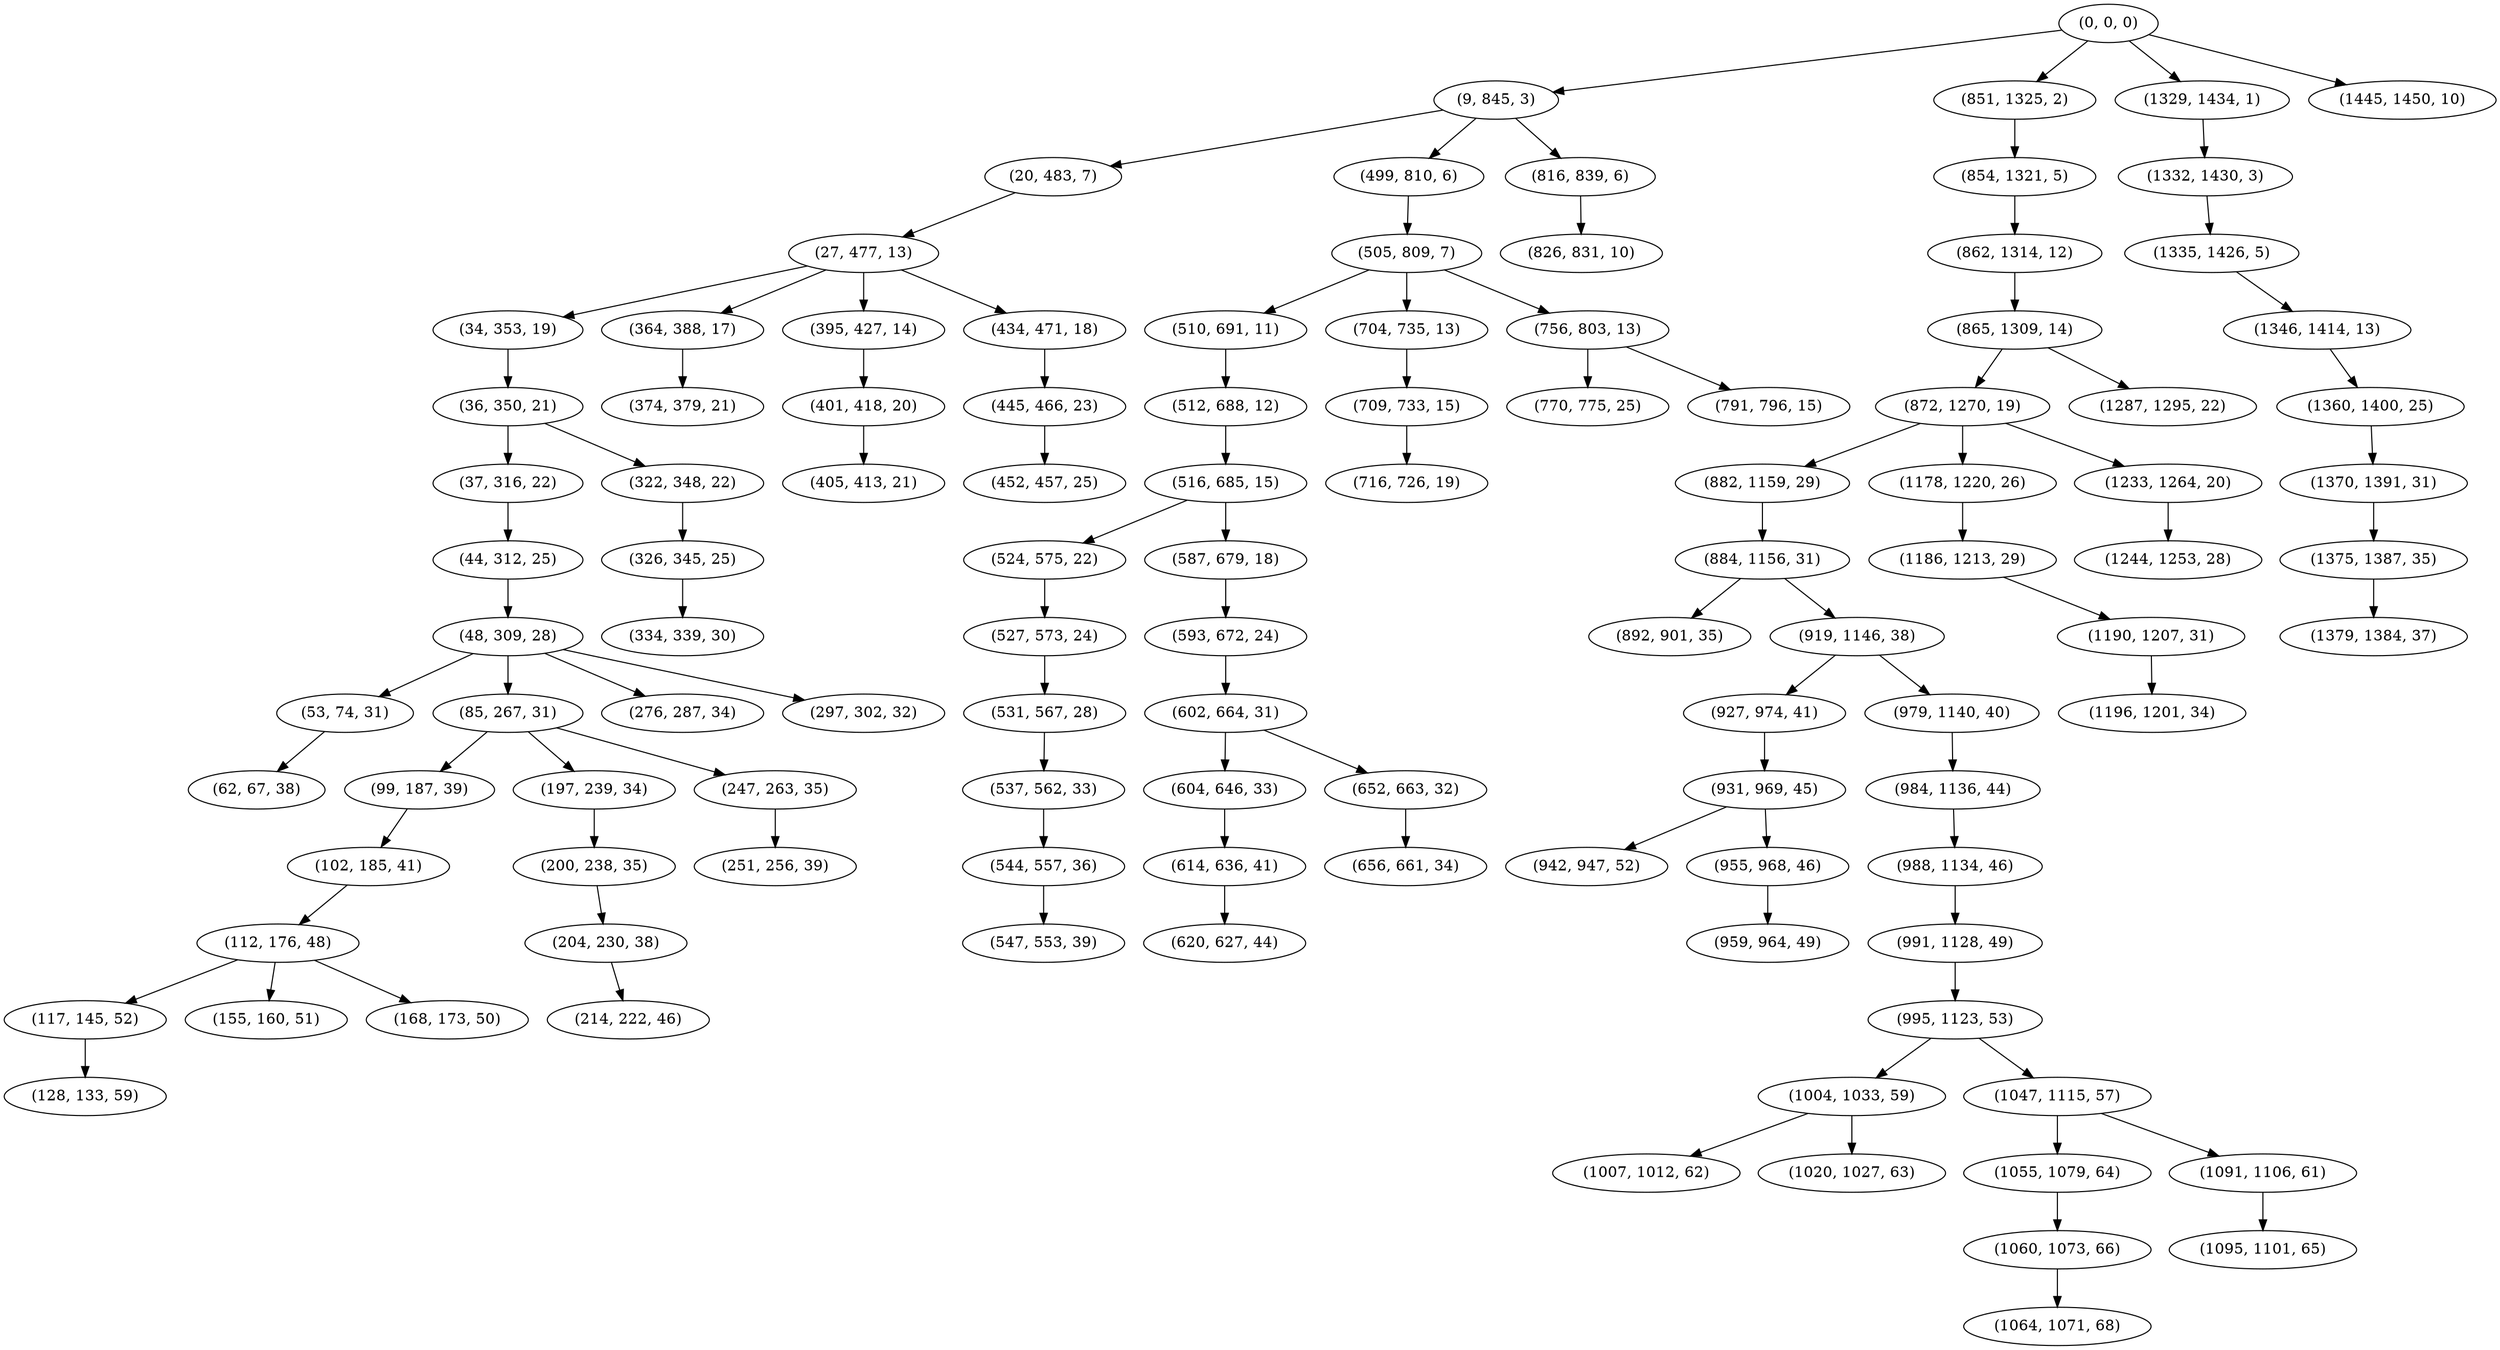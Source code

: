 digraph tree {
    "(0, 0, 0)";
    "(9, 845, 3)";
    "(20, 483, 7)";
    "(27, 477, 13)";
    "(34, 353, 19)";
    "(36, 350, 21)";
    "(37, 316, 22)";
    "(44, 312, 25)";
    "(48, 309, 28)";
    "(53, 74, 31)";
    "(62, 67, 38)";
    "(85, 267, 31)";
    "(99, 187, 39)";
    "(102, 185, 41)";
    "(112, 176, 48)";
    "(117, 145, 52)";
    "(128, 133, 59)";
    "(155, 160, 51)";
    "(168, 173, 50)";
    "(197, 239, 34)";
    "(200, 238, 35)";
    "(204, 230, 38)";
    "(214, 222, 46)";
    "(247, 263, 35)";
    "(251, 256, 39)";
    "(276, 287, 34)";
    "(297, 302, 32)";
    "(322, 348, 22)";
    "(326, 345, 25)";
    "(334, 339, 30)";
    "(364, 388, 17)";
    "(374, 379, 21)";
    "(395, 427, 14)";
    "(401, 418, 20)";
    "(405, 413, 21)";
    "(434, 471, 18)";
    "(445, 466, 23)";
    "(452, 457, 25)";
    "(499, 810, 6)";
    "(505, 809, 7)";
    "(510, 691, 11)";
    "(512, 688, 12)";
    "(516, 685, 15)";
    "(524, 575, 22)";
    "(527, 573, 24)";
    "(531, 567, 28)";
    "(537, 562, 33)";
    "(544, 557, 36)";
    "(547, 553, 39)";
    "(587, 679, 18)";
    "(593, 672, 24)";
    "(602, 664, 31)";
    "(604, 646, 33)";
    "(614, 636, 41)";
    "(620, 627, 44)";
    "(652, 663, 32)";
    "(656, 661, 34)";
    "(704, 735, 13)";
    "(709, 733, 15)";
    "(716, 726, 19)";
    "(756, 803, 13)";
    "(770, 775, 25)";
    "(791, 796, 15)";
    "(816, 839, 6)";
    "(826, 831, 10)";
    "(851, 1325, 2)";
    "(854, 1321, 5)";
    "(862, 1314, 12)";
    "(865, 1309, 14)";
    "(872, 1270, 19)";
    "(882, 1159, 29)";
    "(884, 1156, 31)";
    "(892, 901, 35)";
    "(919, 1146, 38)";
    "(927, 974, 41)";
    "(931, 969, 45)";
    "(942, 947, 52)";
    "(955, 968, 46)";
    "(959, 964, 49)";
    "(979, 1140, 40)";
    "(984, 1136, 44)";
    "(988, 1134, 46)";
    "(991, 1128, 49)";
    "(995, 1123, 53)";
    "(1004, 1033, 59)";
    "(1007, 1012, 62)";
    "(1020, 1027, 63)";
    "(1047, 1115, 57)";
    "(1055, 1079, 64)";
    "(1060, 1073, 66)";
    "(1064, 1071, 68)";
    "(1091, 1106, 61)";
    "(1095, 1101, 65)";
    "(1178, 1220, 26)";
    "(1186, 1213, 29)";
    "(1190, 1207, 31)";
    "(1196, 1201, 34)";
    "(1233, 1264, 20)";
    "(1244, 1253, 28)";
    "(1287, 1295, 22)";
    "(1329, 1434, 1)";
    "(1332, 1430, 3)";
    "(1335, 1426, 5)";
    "(1346, 1414, 13)";
    "(1360, 1400, 25)";
    "(1370, 1391, 31)";
    "(1375, 1387, 35)";
    "(1379, 1384, 37)";
    "(1445, 1450, 10)";
    "(0, 0, 0)" -> "(9, 845, 3)";
    "(0, 0, 0)" -> "(851, 1325, 2)";
    "(0, 0, 0)" -> "(1329, 1434, 1)";
    "(0, 0, 0)" -> "(1445, 1450, 10)";
    "(9, 845, 3)" -> "(20, 483, 7)";
    "(9, 845, 3)" -> "(499, 810, 6)";
    "(9, 845, 3)" -> "(816, 839, 6)";
    "(20, 483, 7)" -> "(27, 477, 13)";
    "(27, 477, 13)" -> "(34, 353, 19)";
    "(27, 477, 13)" -> "(364, 388, 17)";
    "(27, 477, 13)" -> "(395, 427, 14)";
    "(27, 477, 13)" -> "(434, 471, 18)";
    "(34, 353, 19)" -> "(36, 350, 21)";
    "(36, 350, 21)" -> "(37, 316, 22)";
    "(36, 350, 21)" -> "(322, 348, 22)";
    "(37, 316, 22)" -> "(44, 312, 25)";
    "(44, 312, 25)" -> "(48, 309, 28)";
    "(48, 309, 28)" -> "(53, 74, 31)";
    "(48, 309, 28)" -> "(85, 267, 31)";
    "(48, 309, 28)" -> "(276, 287, 34)";
    "(48, 309, 28)" -> "(297, 302, 32)";
    "(53, 74, 31)" -> "(62, 67, 38)";
    "(85, 267, 31)" -> "(99, 187, 39)";
    "(85, 267, 31)" -> "(197, 239, 34)";
    "(85, 267, 31)" -> "(247, 263, 35)";
    "(99, 187, 39)" -> "(102, 185, 41)";
    "(102, 185, 41)" -> "(112, 176, 48)";
    "(112, 176, 48)" -> "(117, 145, 52)";
    "(112, 176, 48)" -> "(155, 160, 51)";
    "(112, 176, 48)" -> "(168, 173, 50)";
    "(117, 145, 52)" -> "(128, 133, 59)";
    "(197, 239, 34)" -> "(200, 238, 35)";
    "(200, 238, 35)" -> "(204, 230, 38)";
    "(204, 230, 38)" -> "(214, 222, 46)";
    "(247, 263, 35)" -> "(251, 256, 39)";
    "(322, 348, 22)" -> "(326, 345, 25)";
    "(326, 345, 25)" -> "(334, 339, 30)";
    "(364, 388, 17)" -> "(374, 379, 21)";
    "(395, 427, 14)" -> "(401, 418, 20)";
    "(401, 418, 20)" -> "(405, 413, 21)";
    "(434, 471, 18)" -> "(445, 466, 23)";
    "(445, 466, 23)" -> "(452, 457, 25)";
    "(499, 810, 6)" -> "(505, 809, 7)";
    "(505, 809, 7)" -> "(510, 691, 11)";
    "(505, 809, 7)" -> "(704, 735, 13)";
    "(505, 809, 7)" -> "(756, 803, 13)";
    "(510, 691, 11)" -> "(512, 688, 12)";
    "(512, 688, 12)" -> "(516, 685, 15)";
    "(516, 685, 15)" -> "(524, 575, 22)";
    "(516, 685, 15)" -> "(587, 679, 18)";
    "(524, 575, 22)" -> "(527, 573, 24)";
    "(527, 573, 24)" -> "(531, 567, 28)";
    "(531, 567, 28)" -> "(537, 562, 33)";
    "(537, 562, 33)" -> "(544, 557, 36)";
    "(544, 557, 36)" -> "(547, 553, 39)";
    "(587, 679, 18)" -> "(593, 672, 24)";
    "(593, 672, 24)" -> "(602, 664, 31)";
    "(602, 664, 31)" -> "(604, 646, 33)";
    "(602, 664, 31)" -> "(652, 663, 32)";
    "(604, 646, 33)" -> "(614, 636, 41)";
    "(614, 636, 41)" -> "(620, 627, 44)";
    "(652, 663, 32)" -> "(656, 661, 34)";
    "(704, 735, 13)" -> "(709, 733, 15)";
    "(709, 733, 15)" -> "(716, 726, 19)";
    "(756, 803, 13)" -> "(770, 775, 25)";
    "(756, 803, 13)" -> "(791, 796, 15)";
    "(816, 839, 6)" -> "(826, 831, 10)";
    "(851, 1325, 2)" -> "(854, 1321, 5)";
    "(854, 1321, 5)" -> "(862, 1314, 12)";
    "(862, 1314, 12)" -> "(865, 1309, 14)";
    "(865, 1309, 14)" -> "(872, 1270, 19)";
    "(865, 1309, 14)" -> "(1287, 1295, 22)";
    "(872, 1270, 19)" -> "(882, 1159, 29)";
    "(872, 1270, 19)" -> "(1178, 1220, 26)";
    "(872, 1270, 19)" -> "(1233, 1264, 20)";
    "(882, 1159, 29)" -> "(884, 1156, 31)";
    "(884, 1156, 31)" -> "(892, 901, 35)";
    "(884, 1156, 31)" -> "(919, 1146, 38)";
    "(919, 1146, 38)" -> "(927, 974, 41)";
    "(919, 1146, 38)" -> "(979, 1140, 40)";
    "(927, 974, 41)" -> "(931, 969, 45)";
    "(931, 969, 45)" -> "(942, 947, 52)";
    "(931, 969, 45)" -> "(955, 968, 46)";
    "(955, 968, 46)" -> "(959, 964, 49)";
    "(979, 1140, 40)" -> "(984, 1136, 44)";
    "(984, 1136, 44)" -> "(988, 1134, 46)";
    "(988, 1134, 46)" -> "(991, 1128, 49)";
    "(991, 1128, 49)" -> "(995, 1123, 53)";
    "(995, 1123, 53)" -> "(1004, 1033, 59)";
    "(995, 1123, 53)" -> "(1047, 1115, 57)";
    "(1004, 1033, 59)" -> "(1007, 1012, 62)";
    "(1004, 1033, 59)" -> "(1020, 1027, 63)";
    "(1047, 1115, 57)" -> "(1055, 1079, 64)";
    "(1047, 1115, 57)" -> "(1091, 1106, 61)";
    "(1055, 1079, 64)" -> "(1060, 1073, 66)";
    "(1060, 1073, 66)" -> "(1064, 1071, 68)";
    "(1091, 1106, 61)" -> "(1095, 1101, 65)";
    "(1178, 1220, 26)" -> "(1186, 1213, 29)";
    "(1186, 1213, 29)" -> "(1190, 1207, 31)";
    "(1190, 1207, 31)" -> "(1196, 1201, 34)";
    "(1233, 1264, 20)" -> "(1244, 1253, 28)";
    "(1329, 1434, 1)" -> "(1332, 1430, 3)";
    "(1332, 1430, 3)" -> "(1335, 1426, 5)";
    "(1335, 1426, 5)" -> "(1346, 1414, 13)";
    "(1346, 1414, 13)" -> "(1360, 1400, 25)";
    "(1360, 1400, 25)" -> "(1370, 1391, 31)";
    "(1370, 1391, 31)" -> "(1375, 1387, 35)";
    "(1375, 1387, 35)" -> "(1379, 1384, 37)";
}
